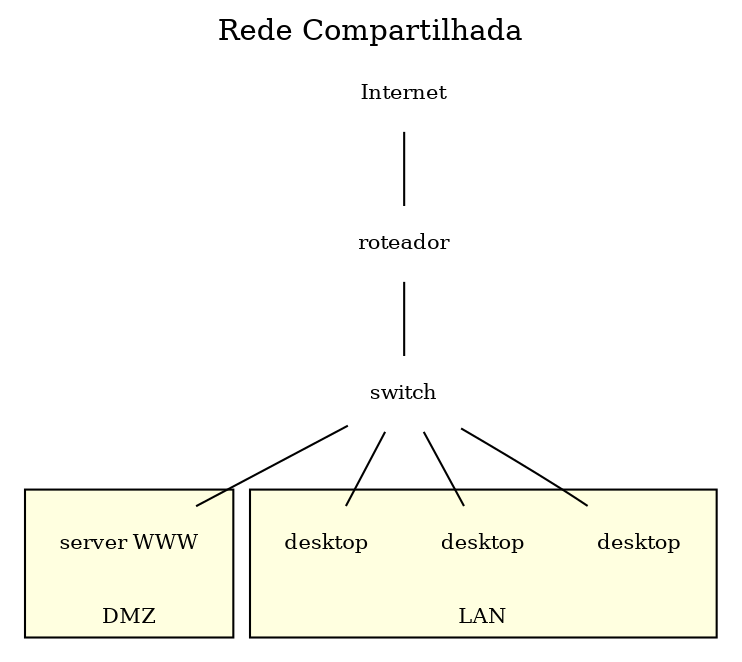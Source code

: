 graph Rede{
label = "Rede Compartilhada"
labelloc = "t";

 node [labelloc=c fontsize=10 shape=none]
server [ image="img/cloud.png"; label="server WWW"; ]
router [ image="img/blue-router.png"; label="roteador"; ]
desktop2 [ image="img/desktop.png"; label="desktop"; ]
wan [ image="img/cloud.png"; label="Internet"; ]
desktop3 [ image="img/desktop.png"; label="desktop"; ]
desktop1 [ image="img/desktop.png"; label="desktop"; ]
sw1 [ image="img/switch.png"; label="switch"; ]


wan--router
router--sw1
sw1--server
sw1--desktop1
sw1--desktop2
sw1--desktop3

subgraph cluster_dmz{
    label = "DMZ"
    labelloc=b
    fontsize=10
    style=filled;
    bgcolor=lightyellow;

    server

}

subgraph cluster_lan{
    label = "LAN"
    labelloc=b
    fontsize=10
    style=filled;
    bgcolor=lightyellow;

    desktop2
    desktop3
    desktop1

}


}

